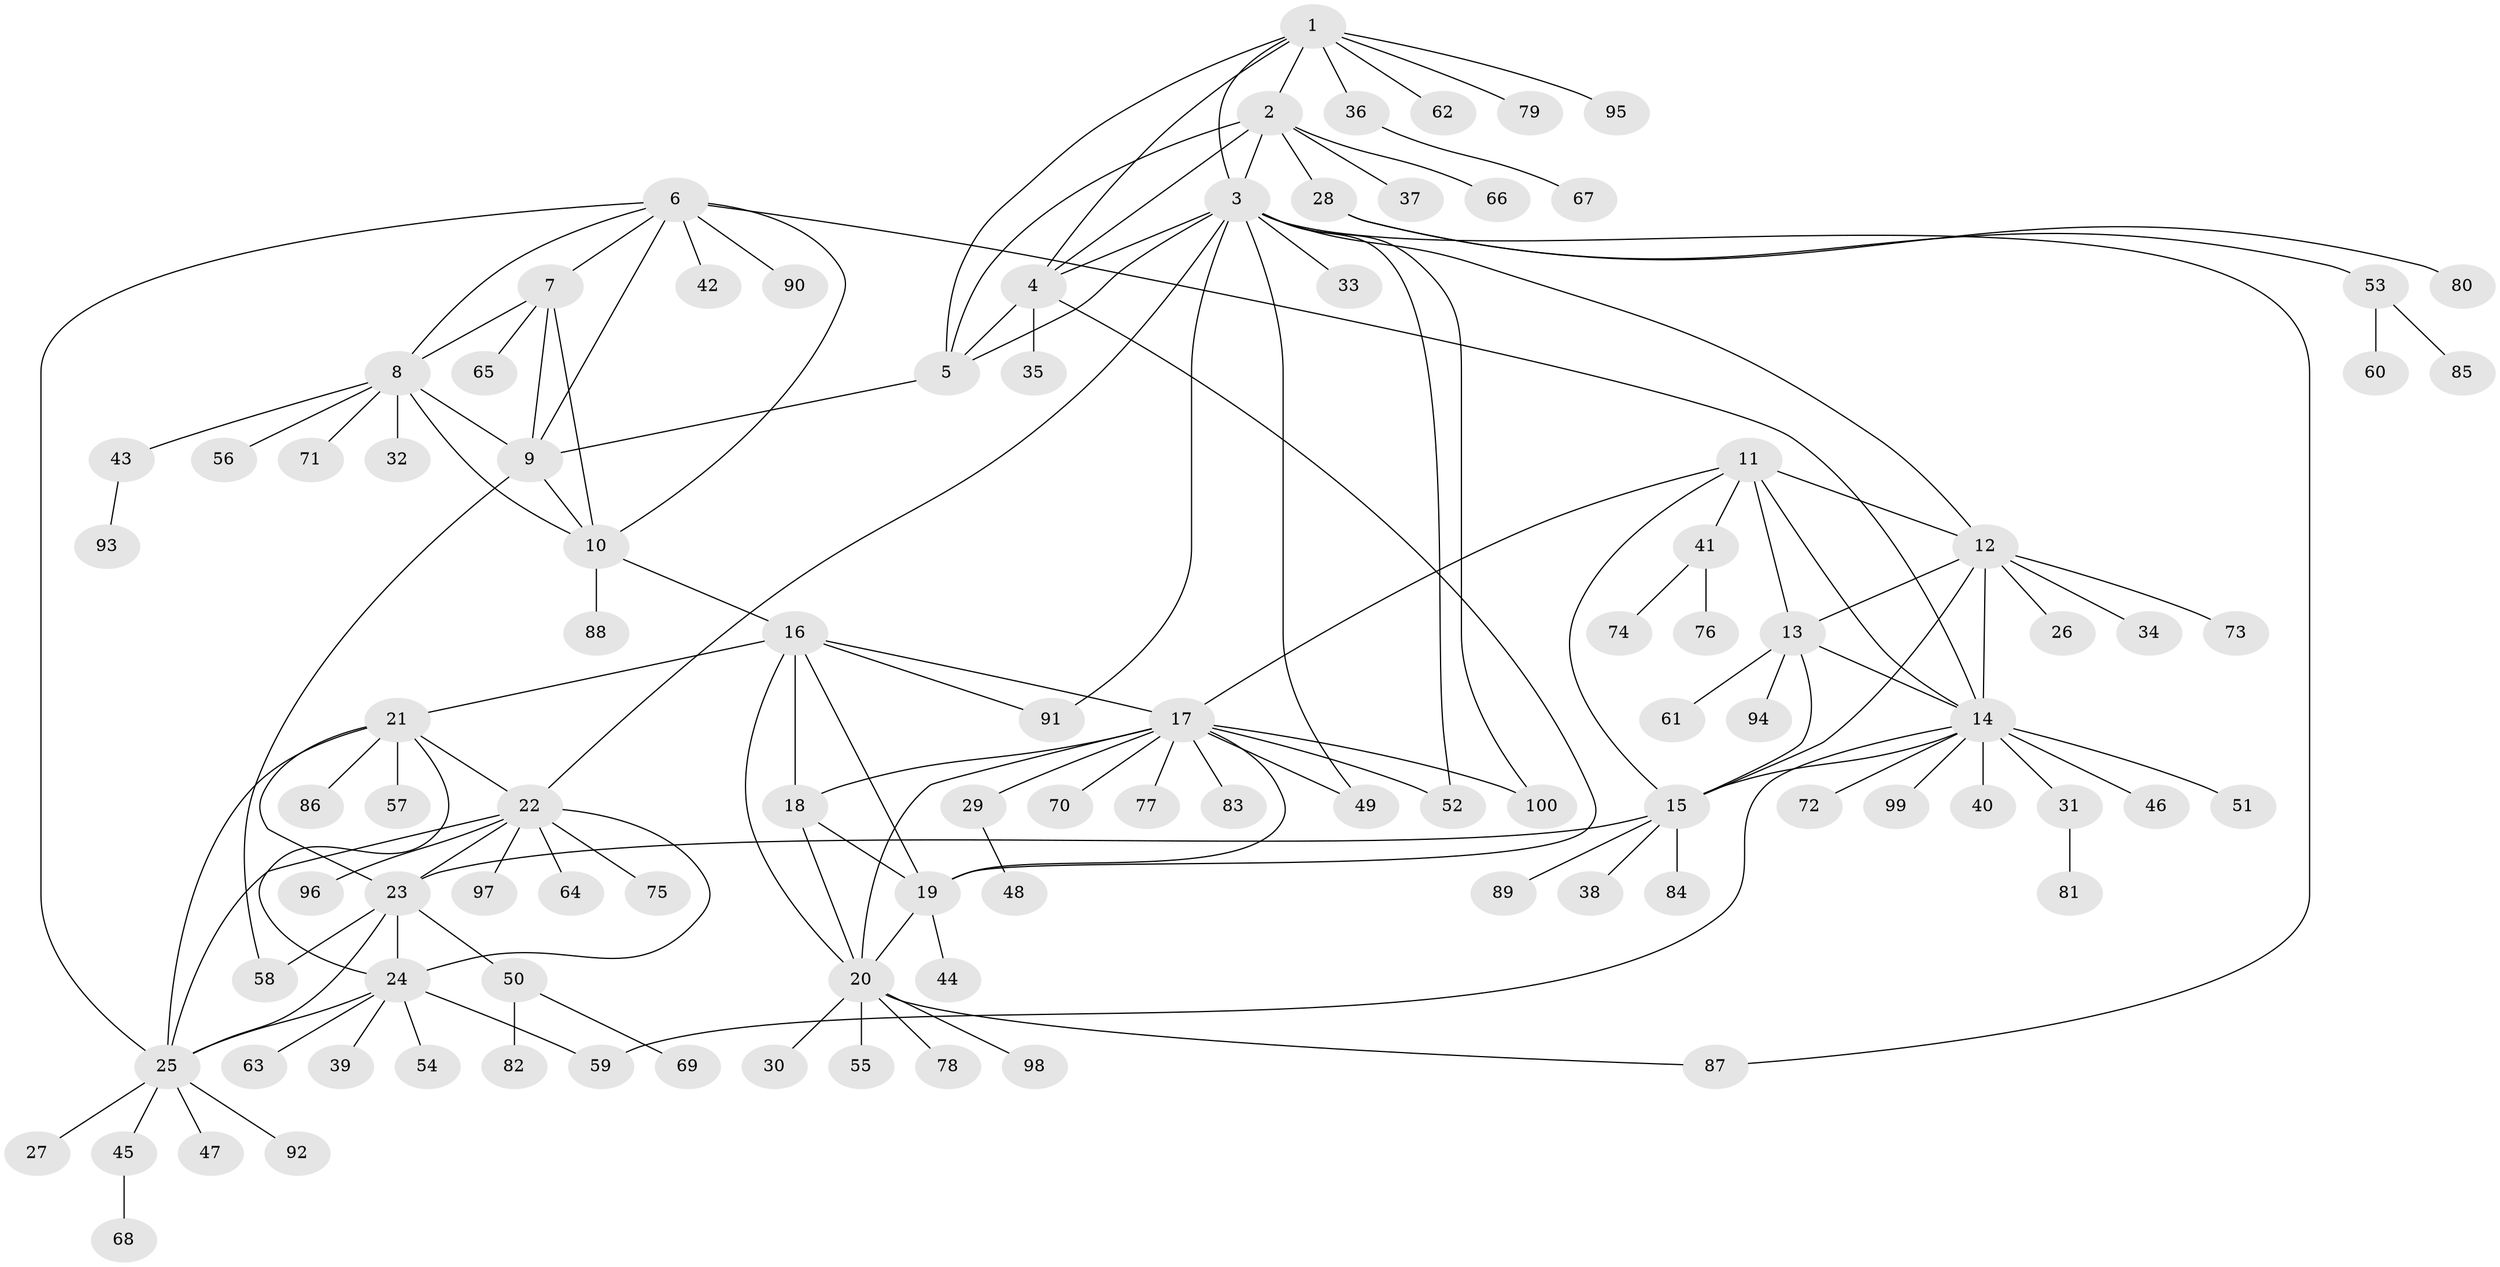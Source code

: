 // Generated by graph-tools (version 1.1) at 2025/15/03/09/25 04:15:59]
// undirected, 100 vertices, 142 edges
graph export_dot {
graph [start="1"]
  node [color=gray90,style=filled];
  1;
  2;
  3;
  4;
  5;
  6;
  7;
  8;
  9;
  10;
  11;
  12;
  13;
  14;
  15;
  16;
  17;
  18;
  19;
  20;
  21;
  22;
  23;
  24;
  25;
  26;
  27;
  28;
  29;
  30;
  31;
  32;
  33;
  34;
  35;
  36;
  37;
  38;
  39;
  40;
  41;
  42;
  43;
  44;
  45;
  46;
  47;
  48;
  49;
  50;
  51;
  52;
  53;
  54;
  55;
  56;
  57;
  58;
  59;
  60;
  61;
  62;
  63;
  64;
  65;
  66;
  67;
  68;
  69;
  70;
  71;
  72;
  73;
  74;
  75;
  76;
  77;
  78;
  79;
  80;
  81;
  82;
  83;
  84;
  85;
  86;
  87;
  88;
  89;
  90;
  91;
  92;
  93;
  94;
  95;
  96;
  97;
  98;
  99;
  100;
  1 -- 2;
  1 -- 3;
  1 -- 4;
  1 -- 5;
  1 -- 36;
  1 -- 62;
  1 -- 79;
  1 -- 95;
  2 -- 3;
  2 -- 4;
  2 -- 5;
  2 -- 28;
  2 -- 37;
  2 -- 66;
  3 -- 4;
  3 -- 5;
  3 -- 12;
  3 -- 22;
  3 -- 33;
  3 -- 49;
  3 -- 52;
  3 -- 87;
  3 -- 91;
  3 -- 100;
  4 -- 5;
  4 -- 19;
  4 -- 35;
  5 -- 9;
  6 -- 7;
  6 -- 8;
  6 -- 9;
  6 -- 10;
  6 -- 14;
  6 -- 25;
  6 -- 42;
  6 -- 90;
  7 -- 8;
  7 -- 9;
  7 -- 10;
  7 -- 65;
  8 -- 9;
  8 -- 10;
  8 -- 32;
  8 -- 43;
  8 -- 56;
  8 -- 71;
  9 -- 10;
  9 -- 58;
  10 -- 16;
  10 -- 88;
  11 -- 12;
  11 -- 13;
  11 -- 14;
  11 -- 15;
  11 -- 17;
  11 -- 41;
  12 -- 13;
  12 -- 14;
  12 -- 15;
  12 -- 26;
  12 -- 34;
  12 -- 73;
  13 -- 14;
  13 -- 15;
  13 -- 61;
  13 -- 94;
  14 -- 15;
  14 -- 31;
  14 -- 40;
  14 -- 46;
  14 -- 51;
  14 -- 59;
  14 -- 72;
  14 -- 99;
  15 -- 23;
  15 -- 38;
  15 -- 84;
  15 -- 89;
  16 -- 17;
  16 -- 18;
  16 -- 19;
  16 -- 20;
  16 -- 21;
  16 -- 91;
  17 -- 18;
  17 -- 19;
  17 -- 20;
  17 -- 29;
  17 -- 49;
  17 -- 52;
  17 -- 70;
  17 -- 77;
  17 -- 83;
  17 -- 100;
  18 -- 19;
  18 -- 20;
  19 -- 20;
  19 -- 44;
  20 -- 30;
  20 -- 55;
  20 -- 78;
  20 -- 87;
  20 -- 98;
  21 -- 22;
  21 -- 23;
  21 -- 24;
  21 -- 25;
  21 -- 57;
  21 -- 86;
  22 -- 23;
  22 -- 24;
  22 -- 25;
  22 -- 64;
  22 -- 75;
  22 -- 96;
  22 -- 97;
  23 -- 24;
  23 -- 25;
  23 -- 50;
  23 -- 58;
  24 -- 25;
  24 -- 39;
  24 -- 54;
  24 -- 59;
  24 -- 63;
  25 -- 27;
  25 -- 45;
  25 -- 47;
  25 -- 92;
  28 -- 53;
  28 -- 80;
  29 -- 48;
  31 -- 81;
  36 -- 67;
  41 -- 74;
  41 -- 76;
  43 -- 93;
  45 -- 68;
  50 -- 69;
  50 -- 82;
  53 -- 60;
  53 -- 85;
}
